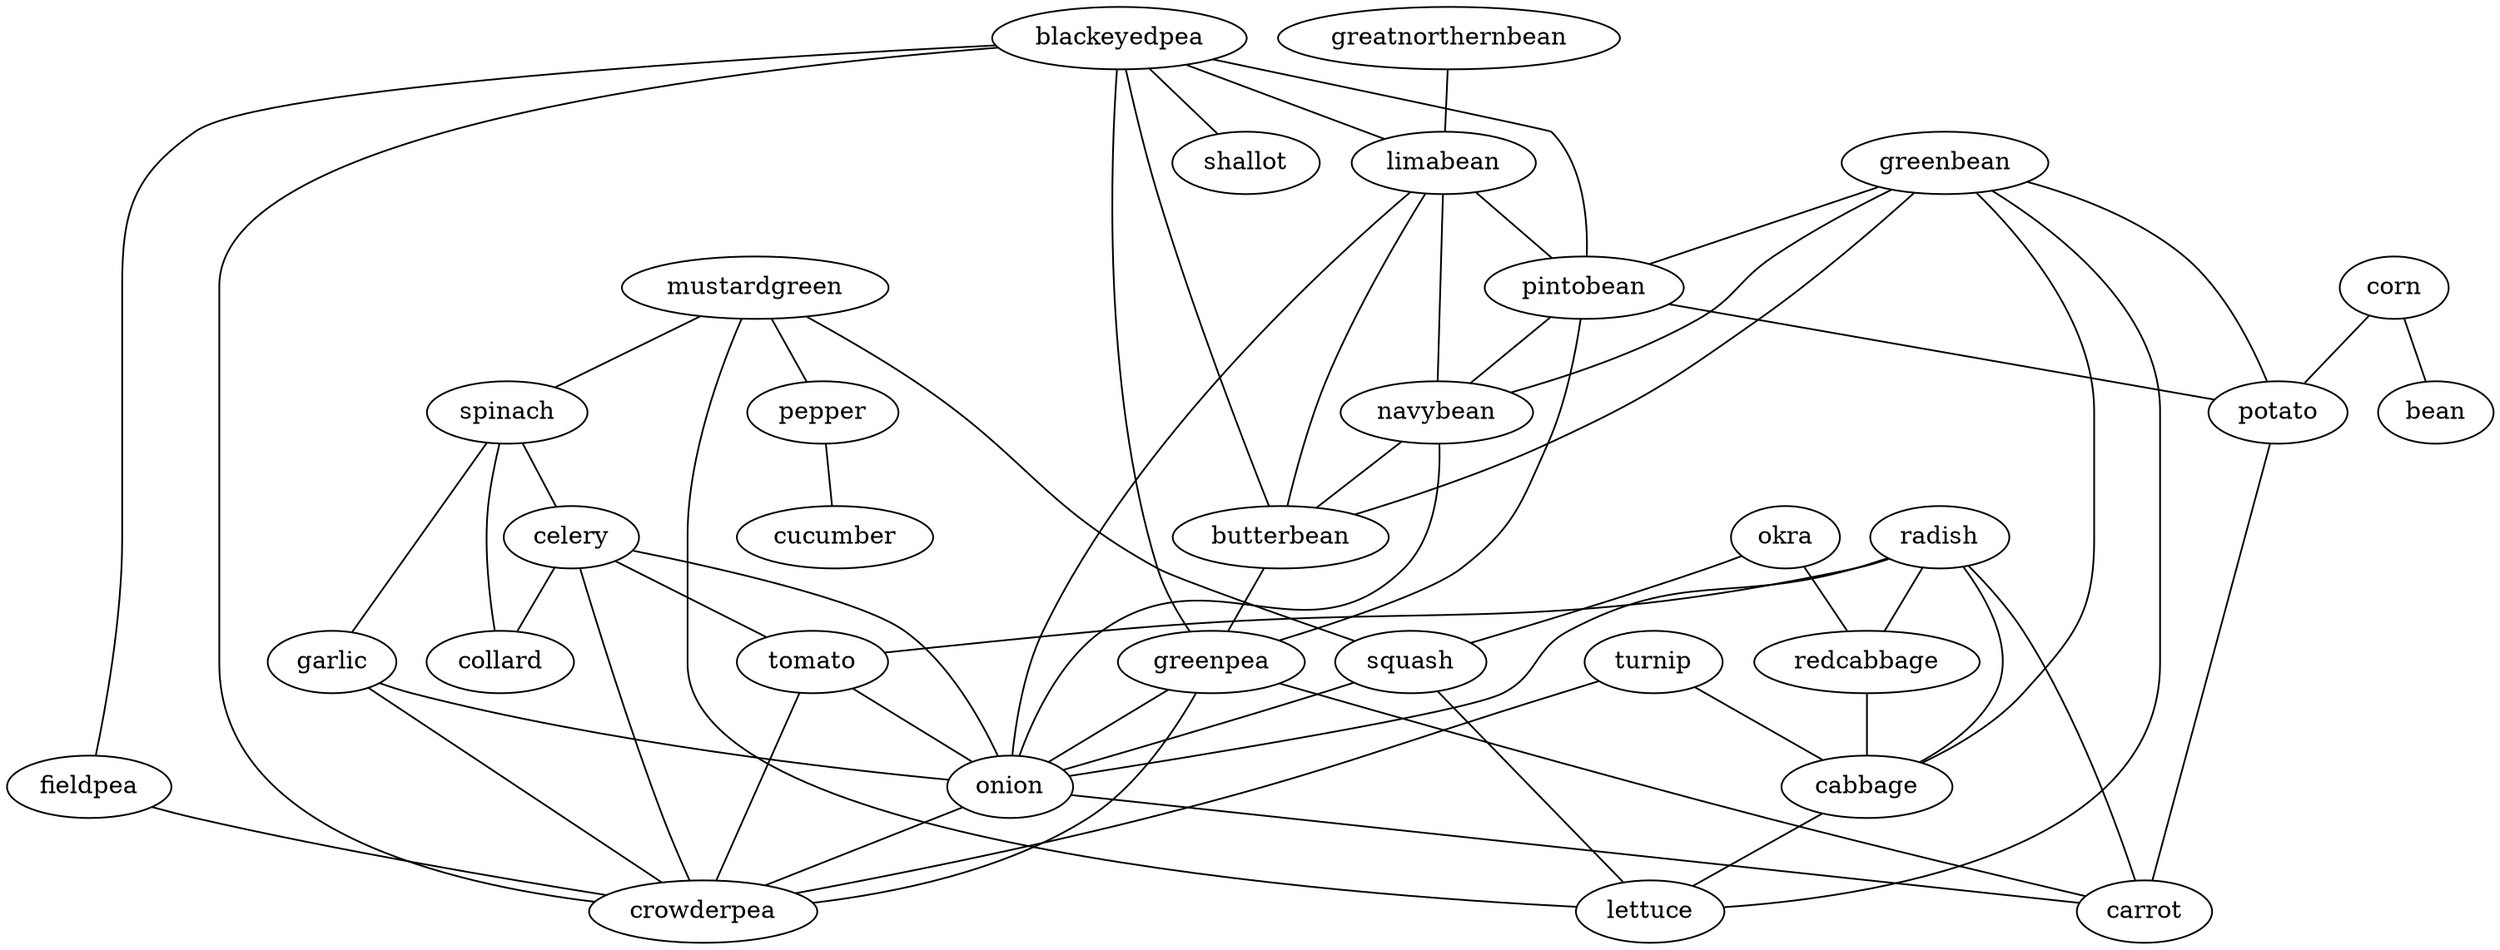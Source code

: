 strict graph G {
radish;
greatnorthernbean;
turnip;
mustardgreen;
okra;
spinach;
blackeyedpea;
greenbean;
limabean;
celery;
collard;
pintobean;
navybean;
fieldpea;
butterbean;
redcabbage;
pepper;
shallot;
corn;
squash;
greenpea;
bean;
garlic;
cabbage;
tomato;
onion;
potato;
crowderpea;
carrot;
cucumber;
lettuce;
radish -- tomato  [weight=1];
radish -- redcabbage  [weight=1];
radish -- onion  [weight=1];
radish -- carrot  [weight=1];
radish -- cabbage  [weight=1];
greatnorthernbean -- limabean  [weight=1];
turnip -- cabbage  [weight=1];
turnip -- crowderpea  [weight=1];
mustardgreen -- lettuce  [weight=1];
mustardgreen -- pepper  [weight=1];
mustardgreen -- spinach  [weight=1];
mustardgreen -- squash  [weight=1];
okra -- redcabbage  [weight=1];
okra -- squash  [weight=1];
spinach -- celery  [weight=1];
spinach -- collard  [weight=1];
spinach -- garlic  [weight=1];
blackeyedpea -- shallot  [weight=1];
blackeyedpea -- fieldpea  [weight=1];
blackeyedpea -- greenpea  [weight=1];
blackeyedpea -- crowderpea  [weight=1];
blackeyedpea -- pintobean  [weight=1];
blackeyedpea -- limabean  [weight=1];
blackeyedpea -- butterbean  [weight=1];
greenbean -- potato  [weight=1];
greenbean -- lettuce  [weight=1];
greenbean -- pintobean  [weight=1];
greenbean -- navybean  [weight=1];
greenbean -- cabbage  [weight=1];
greenbean -- butterbean  [weight=1];
limabean -- onion  [weight=1];
limabean -- pintobean  [weight=1];
limabean -- navybean  [weight=1];
limabean -- butterbean  [weight=1];
celery -- tomato  [weight=1];
celery -- onion  [weight=1];
celery -- collard  [weight=1];
celery -- crowderpea  [weight=1];
pintobean -- potato  [weight=1];
pintobean -- greenpea  [weight=1];
pintobean -- navybean  [weight=1];
navybean -- onion  [weight=1];
navybean -- butterbean  [weight=1];
fieldpea -- crowderpea  [weight=1];
butterbean -- greenpea  [weight=1];
redcabbage -- cabbage  [weight=1];
pepper -- cucumber  [weight=1];
corn -- bean  [weight=1];
corn -- potato  [weight=1];
squash -- onion  [weight=1];
squash -- lettuce  [weight=1];
greenpea -- onion  [weight=1];
greenpea -- crowderpea  [weight=1];
greenpea -- carrot  [weight=1];
garlic -- crowderpea  [weight=1];
garlic -- onion  [weight=1];
cabbage -- lettuce  [weight=1];
tomato -- crowderpea  [weight=1];
tomato -- onion  [weight=1];
onion -- crowderpea  [weight=1];
onion -- carrot  [weight=1];
potato -- carrot  [weight=1];
}
